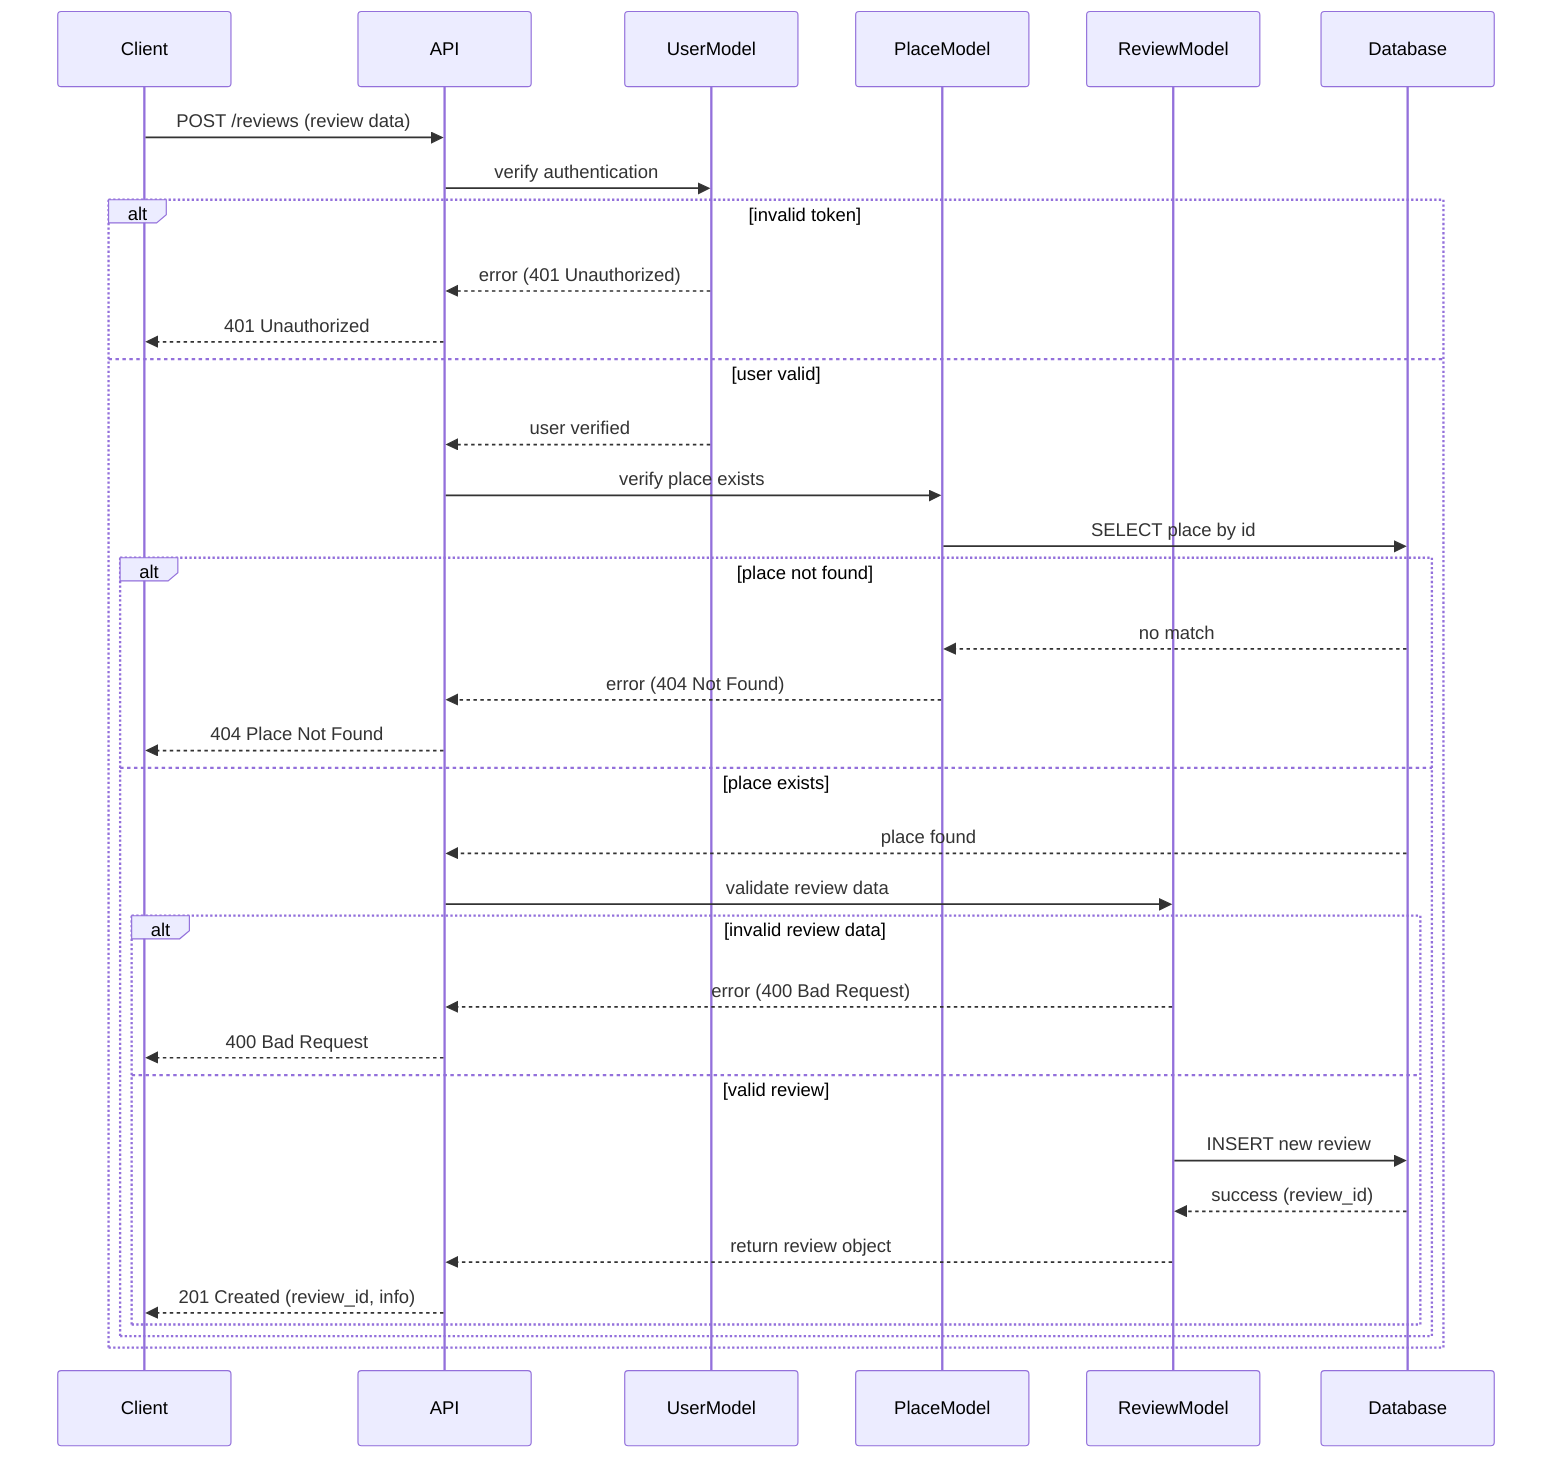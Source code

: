 sequenceDiagram
  participant Client as Client
  participant API as API
  participant UserModel as UserModel
  participant PlaceModel as PlaceModel
  participant ReviewModel as ReviewModel
  participant Database as Database

  Client ->> API: POST /reviews (review data)
  API ->> UserModel: verify authentication
  alt invalid token
    UserModel -->> API: error (401 Unauthorized)
    API -->> Client: 401 Unauthorized
  else user valid
    UserModel -->> API: user verified
    API ->> PlaceModel: verify place exists
    PlaceModel ->> Database: SELECT place by id
    alt place not found
      Database -->> PlaceModel: no match
      PlaceModel -->> API: error (404 Not Found)
      API -->> Client: 404 Place Not Found
    else place exists
      Database -->> API: place found
      API ->> ReviewModel: validate review data
      alt invalid review data
        ReviewModel -->> API: error (400 Bad Request)
        API -->> Client: 400 Bad Request
      else valid review
        ReviewModel ->> Database: INSERT new review
        Database -->> ReviewModel: success (review_id)
        ReviewModel -->> API: return review object
        API -->> Client: 201 Created (review_id, info)
      end
    end
  end